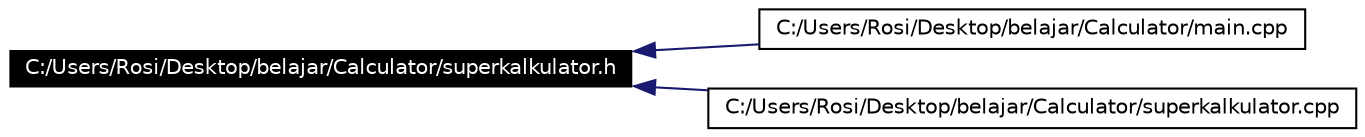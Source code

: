 digraph G
{
  bgcolor="transparent";
  edge [fontname="Helvetica",fontsize=10,labelfontname="Helvetica",labelfontsize=10];
  node [fontname="Helvetica",fontsize=10,shape=record];
  rankdir=LR;
  Node1 [label="C:/Users/Rosi/Desktop/belajar/Calculator/superkalkulator.h",height=0.2,width=0.4,color="white", fillcolor="black", style="filled" fontcolor="white"];
  Node1 -> Node2 [dir=back,color="midnightblue",fontsize=10,style="solid"];
  Node2 [label="C:/Users/Rosi/Desktop/belajar/Calculator/main.cpp",height=0.2,width=0.4,color="black",URL="$main_8cpp-source.html"];
  Node1 -> Node3 [dir=back,color="midnightblue",fontsize=10,style="solid"];
  Node3 [label="C:/Users/Rosi/Desktop/belajar/Calculator/superkalkulator.cpp",height=0.2,width=0.4,color="black",URL="$superkalkulator_8cpp-source.html"];
}
